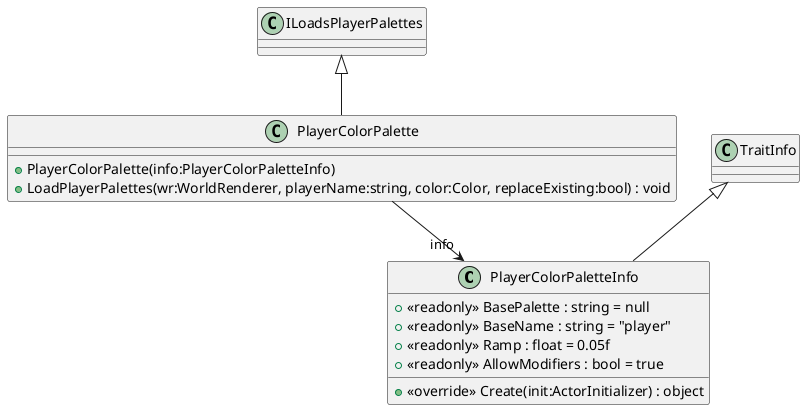 @startuml
class PlayerColorPaletteInfo {
    + <<readonly>> BasePalette : string = null
    + <<readonly>> BaseName : string = "player"
    + <<readonly>> Ramp : float = 0.05f
    + <<readonly>> AllowModifiers : bool = true
    + <<override>> Create(init:ActorInitializer) : object
}
class PlayerColorPalette {
    + PlayerColorPalette(info:PlayerColorPaletteInfo)
    + LoadPlayerPalettes(wr:WorldRenderer, playerName:string, color:Color, replaceExisting:bool) : void
}
TraitInfo <|-- PlayerColorPaletteInfo
ILoadsPlayerPalettes <|-- PlayerColorPalette
PlayerColorPalette --> "info" PlayerColorPaletteInfo
@enduml
